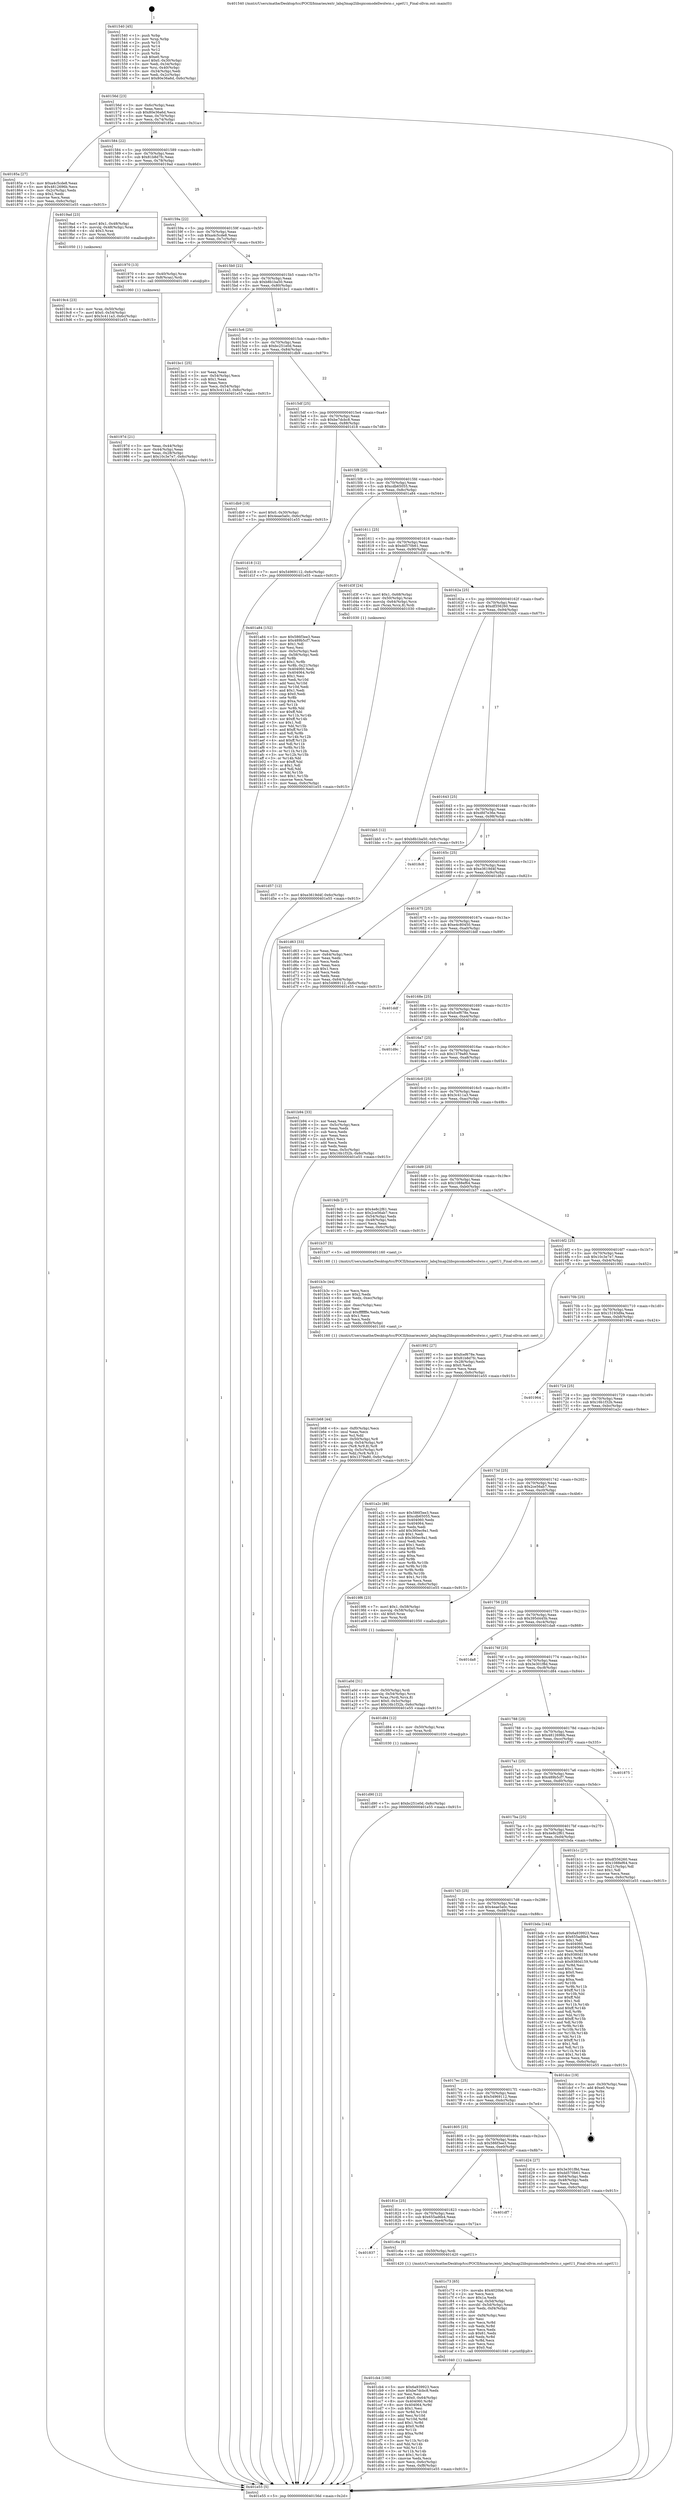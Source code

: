 digraph "0x401540" {
  label = "0x401540 (/mnt/c/Users/mathe/Desktop/tcc/POCII/binaries/extr_labq3map2libspicomodellwolwio.c_sgetU1_Final-ollvm.out::main(0))"
  labelloc = "t"
  node[shape=record]

  Entry [label="",width=0.3,height=0.3,shape=circle,fillcolor=black,style=filled]
  "0x40156d" [label="{
     0x40156d [23]\l
     | [instrs]\l
     &nbsp;&nbsp;0x40156d \<+3\>: mov -0x6c(%rbp),%eax\l
     &nbsp;&nbsp;0x401570 \<+2\>: mov %eax,%ecx\l
     &nbsp;&nbsp;0x401572 \<+6\>: sub $0x80e36a6d,%ecx\l
     &nbsp;&nbsp;0x401578 \<+3\>: mov %eax,-0x70(%rbp)\l
     &nbsp;&nbsp;0x40157b \<+3\>: mov %ecx,-0x74(%rbp)\l
     &nbsp;&nbsp;0x40157e \<+6\>: je 000000000040185a \<main+0x31a\>\l
  }"]
  "0x40185a" [label="{
     0x40185a [27]\l
     | [instrs]\l
     &nbsp;&nbsp;0x40185a \<+5\>: mov $0xa4c5cde8,%eax\l
     &nbsp;&nbsp;0x40185f \<+5\>: mov $0x4812696b,%ecx\l
     &nbsp;&nbsp;0x401864 \<+3\>: mov -0x2c(%rbp),%edx\l
     &nbsp;&nbsp;0x401867 \<+3\>: cmp $0x2,%edx\l
     &nbsp;&nbsp;0x40186a \<+3\>: cmovne %ecx,%eax\l
     &nbsp;&nbsp;0x40186d \<+3\>: mov %eax,-0x6c(%rbp)\l
     &nbsp;&nbsp;0x401870 \<+5\>: jmp 0000000000401e55 \<main+0x915\>\l
  }"]
  "0x401584" [label="{
     0x401584 [22]\l
     | [instrs]\l
     &nbsp;&nbsp;0x401584 \<+5\>: jmp 0000000000401589 \<main+0x49\>\l
     &nbsp;&nbsp;0x401589 \<+3\>: mov -0x70(%rbp),%eax\l
     &nbsp;&nbsp;0x40158c \<+5\>: sub $0x81b8d7fc,%eax\l
     &nbsp;&nbsp;0x401591 \<+3\>: mov %eax,-0x78(%rbp)\l
     &nbsp;&nbsp;0x401594 \<+6\>: je 00000000004019ad \<main+0x46d\>\l
  }"]
  "0x401e55" [label="{
     0x401e55 [5]\l
     | [instrs]\l
     &nbsp;&nbsp;0x401e55 \<+5\>: jmp 000000000040156d \<main+0x2d\>\l
  }"]
  "0x401540" [label="{
     0x401540 [45]\l
     | [instrs]\l
     &nbsp;&nbsp;0x401540 \<+1\>: push %rbp\l
     &nbsp;&nbsp;0x401541 \<+3\>: mov %rsp,%rbp\l
     &nbsp;&nbsp;0x401544 \<+2\>: push %r15\l
     &nbsp;&nbsp;0x401546 \<+2\>: push %r14\l
     &nbsp;&nbsp;0x401548 \<+2\>: push %r12\l
     &nbsp;&nbsp;0x40154a \<+1\>: push %rbx\l
     &nbsp;&nbsp;0x40154b \<+7\>: sub $0xe0,%rsp\l
     &nbsp;&nbsp;0x401552 \<+7\>: movl $0x0,-0x30(%rbp)\l
     &nbsp;&nbsp;0x401559 \<+3\>: mov %edi,-0x34(%rbp)\l
     &nbsp;&nbsp;0x40155c \<+4\>: mov %rsi,-0x40(%rbp)\l
     &nbsp;&nbsp;0x401560 \<+3\>: mov -0x34(%rbp),%edi\l
     &nbsp;&nbsp;0x401563 \<+3\>: mov %edi,-0x2c(%rbp)\l
     &nbsp;&nbsp;0x401566 \<+7\>: movl $0x80e36a6d,-0x6c(%rbp)\l
  }"]
  Exit [label="",width=0.3,height=0.3,shape=circle,fillcolor=black,style=filled,peripheries=2]
  "0x4019ad" [label="{
     0x4019ad [23]\l
     | [instrs]\l
     &nbsp;&nbsp;0x4019ad \<+7\>: movl $0x1,-0x48(%rbp)\l
     &nbsp;&nbsp;0x4019b4 \<+4\>: movslq -0x48(%rbp),%rax\l
     &nbsp;&nbsp;0x4019b8 \<+4\>: shl $0x3,%rax\l
     &nbsp;&nbsp;0x4019bc \<+3\>: mov %rax,%rdi\l
     &nbsp;&nbsp;0x4019bf \<+5\>: call 0000000000401050 \<malloc@plt\>\l
     | [calls]\l
     &nbsp;&nbsp;0x401050 \{1\} (unknown)\l
  }"]
  "0x40159a" [label="{
     0x40159a [22]\l
     | [instrs]\l
     &nbsp;&nbsp;0x40159a \<+5\>: jmp 000000000040159f \<main+0x5f\>\l
     &nbsp;&nbsp;0x40159f \<+3\>: mov -0x70(%rbp),%eax\l
     &nbsp;&nbsp;0x4015a2 \<+5\>: sub $0xa4c5cde8,%eax\l
     &nbsp;&nbsp;0x4015a7 \<+3\>: mov %eax,-0x7c(%rbp)\l
     &nbsp;&nbsp;0x4015aa \<+6\>: je 0000000000401970 \<main+0x430\>\l
  }"]
  "0x401d90" [label="{
     0x401d90 [12]\l
     | [instrs]\l
     &nbsp;&nbsp;0x401d90 \<+7\>: movl $0xbc251e0d,-0x6c(%rbp)\l
     &nbsp;&nbsp;0x401d97 \<+5\>: jmp 0000000000401e55 \<main+0x915\>\l
  }"]
  "0x401970" [label="{
     0x401970 [13]\l
     | [instrs]\l
     &nbsp;&nbsp;0x401970 \<+4\>: mov -0x40(%rbp),%rax\l
     &nbsp;&nbsp;0x401974 \<+4\>: mov 0x8(%rax),%rdi\l
     &nbsp;&nbsp;0x401978 \<+5\>: call 0000000000401060 \<atoi@plt\>\l
     | [calls]\l
     &nbsp;&nbsp;0x401060 \{1\} (unknown)\l
  }"]
  "0x4015b0" [label="{
     0x4015b0 [22]\l
     | [instrs]\l
     &nbsp;&nbsp;0x4015b0 \<+5\>: jmp 00000000004015b5 \<main+0x75\>\l
     &nbsp;&nbsp;0x4015b5 \<+3\>: mov -0x70(%rbp),%eax\l
     &nbsp;&nbsp;0x4015b8 \<+5\>: sub $0xb8b1ba50,%eax\l
     &nbsp;&nbsp;0x4015bd \<+3\>: mov %eax,-0x80(%rbp)\l
     &nbsp;&nbsp;0x4015c0 \<+6\>: je 0000000000401bc1 \<main+0x681\>\l
  }"]
  "0x40197d" [label="{
     0x40197d [21]\l
     | [instrs]\l
     &nbsp;&nbsp;0x40197d \<+3\>: mov %eax,-0x44(%rbp)\l
     &nbsp;&nbsp;0x401980 \<+3\>: mov -0x44(%rbp),%eax\l
     &nbsp;&nbsp;0x401983 \<+3\>: mov %eax,-0x28(%rbp)\l
     &nbsp;&nbsp;0x401986 \<+7\>: movl $0x10c3e7e7,-0x6c(%rbp)\l
     &nbsp;&nbsp;0x40198d \<+5\>: jmp 0000000000401e55 \<main+0x915\>\l
  }"]
  "0x401d57" [label="{
     0x401d57 [12]\l
     | [instrs]\l
     &nbsp;&nbsp;0x401d57 \<+7\>: movl $0xe3619d4f,-0x6c(%rbp)\l
     &nbsp;&nbsp;0x401d5e \<+5\>: jmp 0000000000401e55 \<main+0x915\>\l
  }"]
  "0x401bc1" [label="{
     0x401bc1 [25]\l
     | [instrs]\l
     &nbsp;&nbsp;0x401bc1 \<+2\>: xor %eax,%eax\l
     &nbsp;&nbsp;0x401bc3 \<+3\>: mov -0x54(%rbp),%ecx\l
     &nbsp;&nbsp;0x401bc6 \<+3\>: sub $0x1,%eax\l
     &nbsp;&nbsp;0x401bc9 \<+2\>: sub %eax,%ecx\l
     &nbsp;&nbsp;0x401bcb \<+3\>: mov %ecx,-0x54(%rbp)\l
     &nbsp;&nbsp;0x401bce \<+7\>: movl $0x3c411a3,-0x6c(%rbp)\l
     &nbsp;&nbsp;0x401bd5 \<+5\>: jmp 0000000000401e55 \<main+0x915\>\l
  }"]
  "0x4015c6" [label="{
     0x4015c6 [25]\l
     | [instrs]\l
     &nbsp;&nbsp;0x4015c6 \<+5\>: jmp 00000000004015cb \<main+0x8b\>\l
     &nbsp;&nbsp;0x4015cb \<+3\>: mov -0x70(%rbp),%eax\l
     &nbsp;&nbsp;0x4015ce \<+5\>: sub $0xbc251e0d,%eax\l
     &nbsp;&nbsp;0x4015d3 \<+6\>: mov %eax,-0x84(%rbp)\l
     &nbsp;&nbsp;0x4015d9 \<+6\>: je 0000000000401db9 \<main+0x879\>\l
  }"]
  "0x401cb4" [label="{
     0x401cb4 [100]\l
     | [instrs]\l
     &nbsp;&nbsp;0x401cb4 \<+5\>: mov $0x6a939923,%ecx\l
     &nbsp;&nbsp;0x401cb9 \<+5\>: mov $0xbe7dcbc8,%edx\l
     &nbsp;&nbsp;0x401cbe \<+2\>: xor %esi,%esi\l
     &nbsp;&nbsp;0x401cc0 \<+7\>: movl $0x0,-0x64(%rbp)\l
     &nbsp;&nbsp;0x401cc7 \<+8\>: mov 0x404060,%r8d\l
     &nbsp;&nbsp;0x401ccf \<+8\>: mov 0x404064,%r9d\l
     &nbsp;&nbsp;0x401cd7 \<+3\>: sub $0x1,%esi\l
     &nbsp;&nbsp;0x401cda \<+3\>: mov %r8d,%r10d\l
     &nbsp;&nbsp;0x401cdd \<+3\>: add %esi,%r10d\l
     &nbsp;&nbsp;0x401ce0 \<+4\>: imul %r10d,%r8d\l
     &nbsp;&nbsp;0x401ce4 \<+4\>: and $0x1,%r8d\l
     &nbsp;&nbsp;0x401ce8 \<+4\>: cmp $0x0,%r8d\l
     &nbsp;&nbsp;0x401cec \<+4\>: sete %r11b\l
     &nbsp;&nbsp;0x401cf0 \<+4\>: cmp $0xa,%r9d\l
     &nbsp;&nbsp;0x401cf4 \<+3\>: setl %bl\l
     &nbsp;&nbsp;0x401cf7 \<+3\>: mov %r11b,%r14b\l
     &nbsp;&nbsp;0x401cfa \<+3\>: and %bl,%r14b\l
     &nbsp;&nbsp;0x401cfd \<+3\>: xor %bl,%r11b\l
     &nbsp;&nbsp;0x401d00 \<+3\>: or %r11b,%r14b\l
     &nbsp;&nbsp;0x401d03 \<+4\>: test $0x1,%r14b\l
     &nbsp;&nbsp;0x401d07 \<+3\>: cmovne %edx,%ecx\l
     &nbsp;&nbsp;0x401d0a \<+3\>: mov %ecx,-0x6c(%rbp)\l
     &nbsp;&nbsp;0x401d0d \<+6\>: mov %eax,-0xf8(%rbp)\l
     &nbsp;&nbsp;0x401d13 \<+5\>: jmp 0000000000401e55 \<main+0x915\>\l
  }"]
  "0x401db9" [label="{
     0x401db9 [19]\l
     | [instrs]\l
     &nbsp;&nbsp;0x401db9 \<+7\>: movl $0x0,-0x30(%rbp)\l
     &nbsp;&nbsp;0x401dc0 \<+7\>: movl $0x4eae5a0c,-0x6c(%rbp)\l
     &nbsp;&nbsp;0x401dc7 \<+5\>: jmp 0000000000401e55 \<main+0x915\>\l
  }"]
  "0x4015df" [label="{
     0x4015df [25]\l
     | [instrs]\l
     &nbsp;&nbsp;0x4015df \<+5\>: jmp 00000000004015e4 \<main+0xa4\>\l
     &nbsp;&nbsp;0x4015e4 \<+3\>: mov -0x70(%rbp),%eax\l
     &nbsp;&nbsp;0x4015e7 \<+5\>: sub $0xbe7dcbc8,%eax\l
     &nbsp;&nbsp;0x4015ec \<+6\>: mov %eax,-0x88(%rbp)\l
     &nbsp;&nbsp;0x4015f2 \<+6\>: je 0000000000401d18 \<main+0x7d8\>\l
  }"]
  "0x401c73" [label="{
     0x401c73 [65]\l
     | [instrs]\l
     &nbsp;&nbsp;0x401c73 \<+10\>: movabs $0x4020b6,%rdi\l
     &nbsp;&nbsp;0x401c7d \<+2\>: xor %ecx,%ecx\l
     &nbsp;&nbsp;0x401c7f \<+5\>: mov $0x1a,%edx\l
     &nbsp;&nbsp;0x401c84 \<+3\>: mov %al,-0x5d(%rbp)\l
     &nbsp;&nbsp;0x401c87 \<+4\>: movzbl -0x5d(%rbp),%eax\l
     &nbsp;&nbsp;0x401c8b \<+6\>: mov %edx,-0xf4(%rbp)\l
     &nbsp;&nbsp;0x401c91 \<+1\>: cltd\l
     &nbsp;&nbsp;0x401c92 \<+6\>: mov -0xf4(%rbp),%esi\l
     &nbsp;&nbsp;0x401c98 \<+2\>: idiv %esi\l
     &nbsp;&nbsp;0x401c9a \<+3\>: mov %ecx,%r8d\l
     &nbsp;&nbsp;0x401c9d \<+3\>: sub %edx,%r8d\l
     &nbsp;&nbsp;0x401ca0 \<+2\>: mov %ecx,%edx\l
     &nbsp;&nbsp;0x401ca2 \<+3\>: sub $0x61,%edx\l
     &nbsp;&nbsp;0x401ca5 \<+3\>: add %edx,%r8d\l
     &nbsp;&nbsp;0x401ca8 \<+3\>: sub %r8d,%ecx\l
     &nbsp;&nbsp;0x401cab \<+2\>: mov %ecx,%esi\l
     &nbsp;&nbsp;0x401cad \<+2\>: mov $0x0,%al\l
     &nbsp;&nbsp;0x401caf \<+5\>: call 0000000000401040 \<printf@plt\>\l
     | [calls]\l
     &nbsp;&nbsp;0x401040 \{1\} (unknown)\l
  }"]
  "0x401d18" [label="{
     0x401d18 [12]\l
     | [instrs]\l
     &nbsp;&nbsp;0x401d18 \<+7\>: movl $0x54969112,-0x6c(%rbp)\l
     &nbsp;&nbsp;0x401d1f \<+5\>: jmp 0000000000401e55 \<main+0x915\>\l
  }"]
  "0x4015f8" [label="{
     0x4015f8 [25]\l
     | [instrs]\l
     &nbsp;&nbsp;0x4015f8 \<+5\>: jmp 00000000004015fd \<main+0xbd\>\l
     &nbsp;&nbsp;0x4015fd \<+3\>: mov -0x70(%rbp),%eax\l
     &nbsp;&nbsp;0x401600 \<+5\>: sub $0xcdb65055,%eax\l
     &nbsp;&nbsp;0x401605 \<+6\>: mov %eax,-0x8c(%rbp)\l
     &nbsp;&nbsp;0x40160b \<+6\>: je 0000000000401a84 \<main+0x544\>\l
  }"]
  "0x401837" [label="{
     0x401837\l
  }", style=dashed]
  "0x401a84" [label="{
     0x401a84 [152]\l
     | [instrs]\l
     &nbsp;&nbsp;0x401a84 \<+5\>: mov $0x586f3ee3,%eax\l
     &nbsp;&nbsp;0x401a89 \<+5\>: mov $0x489b5cf7,%ecx\l
     &nbsp;&nbsp;0x401a8e \<+2\>: mov $0x1,%dl\l
     &nbsp;&nbsp;0x401a90 \<+2\>: xor %esi,%esi\l
     &nbsp;&nbsp;0x401a92 \<+3\>: mov -0x5c(%rbp),%edi\l
     &nbsp;&nbsp;0x401a95 \<+3\>: cmp -0x58(%rbp),%edi\l
     &nbsp;&nbsp;0x401a98 \<+4\>: setl %r8b\l
     &nbsp;&nbsp;0x401a9c \<+4\>: and $0x1,%r8b\l
     &nbsp;&nbsp;0x401aa0 \<+4\>: mov %r8b,-0x21(%rbp)\l
     &nbsp;&nbsp;0x401aa4 \<+7\>: mov 0x404060,%edi\l
     &nbsp;&nbsp;0x401aab \<+8\>: mov 0x404064,%r9d\l
     &nbsp;&nbsp;0x401ab3 \<+3\>: sub $0x1,%esi\l
     &nbsp;&nbsp;0x401ab6 \<+3\>: mov %edi,%r10d\l
     &nbsp;&nbsp;0x401ab9 \<+3\>: add %esi,%r10d\l
     &nbsp;&nbsp;0x401abc \<+4\>: imul %r10d,%edi\l
     &nbsp;&nbsp;0x401ac0 \<+3\>: and $0x1,%edi\l
     &nbsp;&nbsp;0x401ac3 \<+3\>: cmp $0x0,%edi\l
     &nbsp;&nbsp;0x401ac6 \<+4\>: sete %r8b\l
     &nbsp;&nbsp;0x401aca \<+4\>: cmp $0xa,%r9d\l
     &nbsp;&nbsp;0x401ace \<+4\>: setl %r11b\l
     &nbsp;&nbsp;0x401ad2 \<+3\>: mov %r8b,%bl\l
     &nbsp;&nbsp;0x401ad5 \<+3\>: xor $0xff,%bl\l
     &nbsp;&nbsp;0x401ad8 \<+3\>: mov %r11b,%r14b\l
     &nbsp;&nbsp;0x401adb \<+4\>: xor $0xff,%r14b\l
     &nbsp;&nbsp;0x401adf \<+3\>: xor $0x1,%dl\l
     &nbsp;&nbsp;0x401ae2 \<+3\>: mov %bl,%r15b\l
     &nbsp;&nbsp;0x401ae5 \<+4\>: and $0xff,%r15b\l
     &nbsp;&nbsp;0x401ae9 \<+3\>: and %dl,%r8b\l
     &nbsp;&nbsp;0x401aec \<+3\>: mov %r14b,%r12b\l
     &nbsp;&nbsp;0x401aef \<+4\>: and $0xff,%r12b\l
     &nbsp;&nbsp;0x401af3 \<+3\>: and %dl,%r11b\l
     &nbsp;&nbsp;0x401af6 \<+3\>: or %r8b,%r15b\l
     &nbsp;&nbsp;0x401af9 \<+3\>: or %r11b,%r12b\l
     &nbsp;&nbsp;0x401afc \<+3\>: xor %r12b,%r15b\l
     &nbsp;&nbsp;0x401aff \<+3\>: or %r14b,%bl\l
     &nbsp;&nbsp;0x401b02 \<+3\>: xor $0xff,%bl\l
     &nbsp;&nbsp;0x401b05 \<+3\>: or $0x1,%dl\l
     &nbsp;&nbsp;0x401b08 \<+2\>: and %dl,%bl\l
     &nbsp;&nbsp;0x401b0a \<+3\>: or %bl,%r15b\l
     &nbsp;&nbsp;0x401b0d \<+4\>: test $0x1,%r15b\l
     &nbsp;&nbsp;0x401b11 \<+3\>: cmovne %ecx,%eax\l
     &nbsp;&nbsp;0x401b14 \<+3\>: mov %eax,-0x6c(%rbp)\l
     &nbsp;&nbsp;0x401b17 \<+5\>: jmp 0000000000401e55 \<main+0x915\>\l
  }"]
  "0x401611" [label="{
     0x401611 [25]\l
     | [instrs]\l
     &nbsp;&nbsp;0x401611 \<+5\>: jmp 0000000000401616 \<main+0xd6\>\l
     &nbsp;&nbsp;0x401616 \<+3\>: mov -0x70(%rbp),%eax\l
     &nbsp;&nbsp;0x401619 \<+5\>: sub $0xdd570b61,%eax\l
     &nbsp;&nbsp;0x40161e \<+6\>: mov %eax,-0x90(%rbp)\l
     &nbsp;&nbsp;0x401624 \<+6\>: je 0000000000401d3f \<main+0x7ff\>\l
  }"]
  "0x401c6a" [label="{
     0x401c6a [9]\l
     | [instrs]\l
     &nbsp;&nbsp;0x401c6a \<+4\>: mov -0x50(%rbp),%rdi\l
     &nbsp;&nbsp;0x401c6e \<+5\>: call 0000000000401420 \<sgetU1\>\l
     | [calls]\l
     &nbsp;&nbsp;0x401420 \{1\} (/mnt/c/Users/mathe/Desktop/tcc/POCII/binaries/extr_labq3map2libspicomodellwolwio.c_sgetU1_Final-ollvm.out::sgetU1)\l
  }"]
  "0x401d3f" [label="{
     0x401d3f [24]\l
     | [instrs]\l
     &nbsp;&nbsp;0x401d3f \<+7\>: movl $0x1,-0x68(%rbp)\l
     &nbsp;&nbsp;0x401d46 \<+4\>: mov -0x50(%rbp),%rax\l
     &nbsp;&nbsp;0x401d4a \<+4\>: movslq -0x64(%rbp),%rcx\l
     &nbsp;&nbsp;0x401d4e \<+4\>: mov (%rax,%rcx,8),%rdi\l
     &nbsp;&nbsp;0x401d52 \<+5\>: call 0000000000401030 \<free@plt\>\l
     | [calls]\l
     &nbsp;&nbsp;0x401030 \{1\} (unknown)\l
  }"]
  "0x40162a" [label="{
     0x40162a [25]\l
     | [instrs]\l
     &nbsp;&nbsp;0x40162a \<+5\>: jmp 000000000040162f \<main+0xef\>\l
     &nbsp;&nbsp;0x40162f \<+3\>: mov -0x70(%rbp),%eax\l
     &nbsp;&nbsp;0x401632 \<+5\>: sub $0xdf356260,%eax\l
     &nbsp;&nbsp;0x401637 \<+6\>: mov %eax,-0x94(%rbp)\l
     &nbsp;&nbsp;0x40163d \<+6\>: je 0000000000401bb5 \<main+0x675\>\l
  }"]
  "0x40181e" [label="{
     0x40181e [25]\l
     | [instrs]\l
     &nbsp;&nbsp;0x40181e \<+5\>: jmp 0000000000401823 \<main+0x2e3\>\l
     &nbsp;&nbsp;0x401823 \<+3\>: mov -0x70(%rbp),%eax\l
     &nbsp;&nbsp;0x401826 \<+5\>: sub $0x655ad6b4,%eax\l
     &nbsp;&nbsp;0x40182b \<+6\>: mov %eax,-0xe4(%rbp)\l
     &nbsp;&nbsp;0x401831 \<+6\>: je 0000000000401c6a \<main+0x72a\>\l
  }"]
  "0x401bb5" [label="{
     0x401bb5 [12]\l
     | [instrs]\l
     &nbsp;&nbsp;0x401bb5 \<+7\>: movl $0xb8b1ba50,-0x6c(%rbp)\l
     &nbsp;&nbsp;0x401bbc \<+5\>: jmp 0000000000401e55 \<main+0x915\>\l
  }"]
  "0x401643" [label="{
     0x401643 [25]\l
     | [instrs]\l
     &nbsp;&nbsp;0x401643 \<+5\>: jmp 0000000000401648 \<main+0x108\>\l
     &nbsp;&nbsp;0x401648 \<+3\>: mov -0x70(%rbp),%eax\l
     &nbsp;&nbsp;0x40164b \<+5\>: sub $0xdfd7e36e,%eax\l
     &nbsp;&nbsp;0x401650 \<+6\>: mov %eax,-0x98(%rbp)\l
     &nbsp;&nbsp;0x401656 \<+6\>: je 00000000004018c8 \<main+0x388\>\l
  }"]
  "0x401df7" [label="{
     0x401df7\l
  }", style=dashed]
  "0x4018c8" [label="{
     0x4018c8\l
  }", style=dashed]
  "0x40165c" [label="{
     0x40165c [25]\l
     | [instrs]\l
     &nbsp;&nbsp;0x40165c \<+5\>: jmp 0000000000401661 \<main+0x121\>\l
     &nbsp;&nbsp;0x401661 \<+3\>: mov -0x70(%rbp),%eax\l
     &nbsp;&nbsp;0x401664 \<+5\>: sub $0xe3619d4f,%eax\l
     &nbsp;&nbsp;0x401669 \<+6\>: mov %eax,-0x9c(%rbp)\l
     &nbsp;&nbsp;0x40166f \<+6\>: je 0000000000401d63 \<main+0x823\>\l
  }"]
  "0x401805" [label="{
     0x401805 [25]\l
     | [instrs]\l
     &nbsp;&nbsp;0x401805 \<+5\>: jmp 000000000040180a \<main+0x2ca\>\l
     &nbsp;&nbsp;0x40180a \<+3\>: mov -0x70(%rbp),%eax\l
     &nbsp;&nbsp;0x40180d \<+5\>: sub $0x586f3ee3,%eax\l
     &nbsp;&nbsp;0x401812 \<+6\>: mov %eax,-0xe0(%rbp)\l
     &nbsp;&nbsp;0x401818 \<+6\>: je 0000000000401df7 \<main+0x8b7\>\l
  }"]
  "0x401d63" [label="{
     0x401d63 [33]\l
     | [instrs]\l
     &nbsp;&nbsp;0x401d63 \<+2\>: xor %eax,%eax\l
     &nbsp;&nbsp;0x401d65 \<+3\>: mov -0x64(%rbp),%ecx\l
     &nbsp;&nbsp;0x401d68 \<+2\>: mov %eax,%edx\l
     &nbsp;&nbsp;0x401d6a \<+2\>: sub %ecx,%edx\l
     &nbsp;&nbsp;0x401d6c \<+2\>: mov %eax,%ecx\l
     &nbsp;&nbsp;0x401d6e \<+3\>: sub $0x1,%ecx\l
     &nbsp;&nbsp;0x401d71 \<+2\>: add %ecx,%edx\l
     &nbsp;&nbsp;0x401d73 \<+2\>: sub %edx,%eax\l
     &nbsp;&nbsp;0x401d75 \<+3\>: mov %eax,-0x64(%rbp)\l
     &nbsp;&nbsp;0x401d78 \<+7\>: movl $0x54969112,-0x6c(%rbp)\l
     &nbsp;&nbsp;0x401d7f \<+5\>: jmp 0000000000401e55 \<main+0x915\>\l
  }"]
  "0x401675" [label="{
     0x401675 [25]\l
     | [instrs]\l
     &nbsp;&nbsp;0x401675 \<+5\>: jmp 000000000040167a \<main+0x13a\>\l
     &nbsp;&nbsp;0x40167a \<+3\>: mov -0x70(%rbp),%eax\l
     &nbsp;&nbsp;0x40167d \<+5\>: sub $0xe4c80450,%eax\l
     &nbsp;&nbsp;0x401682 \<+6\>: mov %eax,-0xa0(%rbp)\l
     &nbsp;&nbsp;0x401688 \<+6\>: je 0000000000401ddf \<main+0x89f\>\l
  }"]
  "0x401d24" [label="{
     0x401d24 [27]\l
     | [instrs]\l
     &nbsp;&nbsp;0x401d24 \<+5\>: mov $0x3e301f8d,%eax\l
     &nbsp;&nbsp;0x401d29 \<+5\>: mov $0xdd570b61,%ecx\l
     &nbsp;&nbsp;0x401d2e \<+3\>: mov -0x64(%rbp),%edx\l
     &nbsp;&nbsp;0x401d31 \<+3\>: cmp -0x48(%rbp),%edx\l
     &nbsp;&nbsp;0x401d34 \<+3\>: cmovl %ecx,%eax\l
     &nbsp;&nbsp;0x401d37 \<+3\>: mov %eax,-0x6c(%rbp)\l
     &nbsp;&nbsp;0x401d3a \<+5\>: jmp 0000000000401e55 \<main+0x915\>\l
  }"]
  "0x401ddf" [label="{
     0x401ddf\l
  }", style=dashed]
  "0x40168e" [label="{
     0x40168e [25]\l
     | [instrs]\l
     &nbsp;&nbsp;0x40168e \<+5\>: jmp 0000000000401693 \<main+0x153\>\l
     &nbsp;&nbsp;0x401693 \<+3\>: mov -0x70(%rbp),%eax\l
     &nbsp;&nbsp;0x401696 \<+5\>: sub $0xfcef678e,%eax\l
     &nbsp;&nbsp;0x40169b \<+6\>: mov %eax,-0xa4(%rbp)\l
     &nbsp;&nbsp;0x4016a1 \<+6\>: je 0000000000401d9c \<main+0x85c\>\l
  }"]
  "0x4017ec" [label="{
     0x4017ec [25]\l
     | [instrs]\l
     &nbsp;&nbsp;0x4017ec \<+5\>: jmp 00000000004017f1 \<main+0x2b1\>\l
     &nbsp;&nbsp;0x4017f1 \<+3\>: mov -0x70(%rbp),%eax\l
     &nbsp;&nbsp;0x4017f4 \<+5\>: sub $0x54969112,%eax\l
     &nbsp;&nbsp;0x4017f9 \<+6\>: mov %eax,-0xdc(%rbp)\l
     &nbsp;&nbsp;0x4017ff \<+6\>: je 0000000000401d24 \<main+0x7e4\>\l
  }"]
  "0x401d9c" [label="{
     0x401d9c\l
  }", style=dashed]
  "0x4016a7" [label="{
     0x4016a7 [25]\l
     | [instrs]\l
     &nbsp;&nbsp;0x4016a7 \<+5\>: jmp 00000000004016ac \<main+0x16c\>\l
     &nbsp;&nbsp;0x4016ac \<+3\>: mov -0x70(%rbp),%eax\l
     &nbsp;&nbsp;0x4016af \<+5\>: sub $0x1379a80,%eax\l
     &nbsp;&nbsp;0x4016b4 \<+6\>: mov %eax,-0xa8(%rbp)\l
     &nbsp;&nbsp;0x4016ba \<+6\>: je 0000000000401b94 \<main+0x654\>\l
  }"]
  "0x401dcc" [label="{
     0x401dcc [19]\l
     | [instrs]\l
     &nbsp;&nbsp;0x401dcc \<+3\>: mov -0x30(%rbp),%eax\l
     &nbsp;&nbsp;0x401dcf \<+7\>: add $0xe0,%rsp\l
     &nbsp;&nbsp;0x401dd6 \<+1\>: pop %rbx\l
     &nbsp;&nbsp;0x401dd7 \<+2\>: pop %r12\l
     &nbsp;&nbsp;0x401dd9 \<+2\>: pop %r14\l
     &nbsp;&nbsp;0x401ddb \<+2\>: pop %r15\l
     &nbsp;&nbsp;0x401ddd \<+1\>: pop %rbp\l
     &nbsp;&nbsp;0x401dde \<+1\>: ret\l
  }"]
  "0x401b94" [label="{
     0x401b94 [33]\l
     | [instrs]\l
     &nbsp;&nbsp;0x401b94 \<+2\>: xor %eax,%eax\l
     &nbsp;&nbsp;0x401b96 \<+3\>: mov -0x5c(%rbp),%ecx\l
     &nbsp;&nbsp;0x401b99 \<+2\>: mov %eax,%edx\l
     &nbsp;&nbsp;0x401b9b \<+2\>: sub %ecx,%edx\l
     &nbsp;&nbsp;0x401b9d \<+2\>: mov %eax,%ecx\l
     &nbsp;&nbsp;0x401b9f \<+3\>: sub $0x1,%ecx\l
     &nbsp;&nbsp;0x401ba2 \<+2\>: add %ecx,%edx\l
     &nbsp;&nbsp;0x401ba4 \<+2\>: sub %edx,%eax\l
     &nbsp;&nbsp;0x401ba6 \<+3\>: mov %eax,-0x5c(%rbp)\l
     &nbsp;&nbsp;0x401ba9 \<+7\>: movl $0x16b1f32b,-0x6c(%rbp)\l
     &nbsp;&nbsp;0x401bb0 \<+5\>: jmp 0000000000401e55 \<main+0x915\>\l
  }"]
  "0x4016c0" [label="{
     0x4016c0 [25]\l
     | [instrs]\l
     &nbsp;&nbsp;0x4016c0 \<+5\>: jmp 00000000004016c5 \<main+0x185\>\l
     &nbsp;&nbsp;0x4016c5 \<+3\>: mov -0x70(%rbp),%eax\l
     &nbsp;&nbsp;0x4016c8 \<+5\>: sub $0x3c411a3,%eax\l
     &nbsp;&nbsp;0x4016cd \<+6\>: mov %eax,-0xac(%rbp)\l
     &nbsp;&nbsp;0x4016d3 \<+6\>: je 00000000004019db \<main+0x49b\>\l
  }"]
  "0x4017d3" [label="{
     0x4017d3 [25]\l
     | [instrs]\l
     &nbsp;&nbsp;0x4017d3 \<+5\>: jmp 00000000004017d8 \<main+0x298\>\l
     &nbsp;&nbsp;0x4017d8 \<+3\>: mov -0x70(%rbp),%eax\l
     &nbsp;&nbsp;0x4017db \<+5\>: sub $0x4eae5a0c,%eax\l
     &nbsp;&nbsp;0x4017e0 \<+6\>: mov %eax,-0xd8(%rbp)\l
     &nbsp;&nbsp;0x4017e6 \<+6\>: je 0000000000401dcc \<main+0x88c\>\l
  }"]
  "0x4019db" [label="{
     0x4019db [27]\l
     | [instrs]\l
     &nbsp;&nbsp;0x4019db \<+5\>: mov $0x4e8c2f61,%eax\l
     &nbsp;&nbsp;0x4019e0 \<+5\>: mov $0x2ce56ab7,%ecx\l
     &nbsp;&nbsp;0x4019e5 \<+3\>: mov -0x54(%rbp),%edx\l
     &nbsp;&nbsp;0x4019e8 \<+3\>: cmp -0x48(%rbp),%edx\l
     &nbsp;&nbsp;0x4019eb \<+3\>: cmovl %ecx,%eax\l
     &nbsp;&nbsp;0x4019ee \<+3\>: mov %eax,-0x6c(%rbp)\l
     &nbsp;&nbsp;0x4019f1 \<+5\>: jmp 0000000000401e55 \<main+0x915\>\l
  }"]
  "0x4016d9" [label="{
     0x4016d9 [25]\l
     | [instrs]\l
     &nbsp;&nbsp;0x4016d9 \<+5\>: jmp 00000000004016de \<main+0x19e\>\l
     &nbsp;&nbsp;0x4016de \<+3\>: mov -0x70(%rbp),%eax\l
     &nbsp;&nbsp;0x4016e1 \<+5\>: sub $0x1088ef64,%eax\l
     &nbsp;&nbsp;0x4016e6 \<+6\>: mov %eax,-0xb0(%rbp)\l
     &nbsp;&nbsp;0x4016ec \<+6\>: je 0000000000401b37 \<main+0x5f7\>\l
  }"]
  "0x401bda" [label="{
     0x401bda [144]\l
     | [instrs]\l
     &nbsp;&nbsp;0x401bda \<+5\>: mov $0x6a939923,%eax\l
     &nbsp;&nbsp;0x401bdf \<+5\>: mov $0x655ad6b4,%ecx\l
     &nbsp;&nbsp;0x401be4 \<+2\>: mov $0x1,%dl\l
     &nbsp;&nbsp;0x401be6 \<+7\>: mov 0x404060,%esi\l
     &nbsp;&nbsp;0x401bed \<+7\>: mov 0x404064,%edi\l
     &nbsp;&nbsp;0x401bf4 \<+3\>: mov %esi,%r8d\l
     &nbsp;&nbsp;0x401bf7 \<+7\>: add $0x9380d159,%r8d\l
     &nbsp;&nbsp;0x401bfe \<+4\>: sub $0x1,%r8d\l
     &nbsp;&nbsp;0x401c02 \<+7\>: sub $0x9380d159,%r8d\l
     &nbsp;&nbsp;0x401c09 \<+4\>: imul %r8d,%esi\l
     &nbsp;&nbsp;0x401c0d \<+3\>: and $0x1,%esi\l
     &nbsp;&nbsp;0x401c10 \<+3\>: cmp $0x0,%esi\l
     &nbsp;&nbsp;0x401c13 \<+4\>: sete %r9b\l
     &nbsp;&nbsp;0x401c17 \<+3\>: cmp $0xa,%edi\l
     &nbsp;&nbsp;0x401c1a \<+4\>: setl %r10b\l
     &nbsp;&nbsp;0x401c1e \<+3\>: mov %r9b,%r11b\l
     &nbsp;&nbsp;0x401c21 \<+4\>: xor $0xff,%r11b\l
     &nbsp;&nbsp;0x401c25 \<+3\>: mov %r10b,%bl\l
     &nbsp;&nbsp;0x401c28 \<+3\>: xor $0xff,%bl\l
     &nbsp;&nbsp;0x401c2b \<+3\>: xor $0x1,%dl\l
     &nbsp;&nbsp;0x401c2e \<+3\>: mov %r11b,%r14b\l
     &nbsp;&nbsp;0x401c31 \<+4\>: and $0xff,%r14b\l
     &nbsp;&nbsp;0x401c35 \<+3\>: and %dl,%r9b\l
     &nbsp;&nbsp;0x401c38 \<+3\>: mov %bl,%r15b\l
     &nbsp;&nbsp;0x401c3b \<+4\>: and $0xff,%r15b\l
     &nbsp;&nbsp;0x401c3f \<+3\>: and %dl,%r10b\l
     &nbsp;&nbsp;0x401c42 \<+3\>: or %r9b,%r14b\l
     &nbsp;&nbsp;0x401c45 \<+3\>: or %r10b,%r15b\l
     &nbsp;&nbsp;0x401c48 \<+3\>: xor %r15b,%r14b\l
     &nbsp;&nbsp;0x401c4b \<+3\>: or %bl,%r11b\l
     &nbsp;&nbsp;0x401c4e \<+4\>: xor $0xff,%r11b\l
     &nbsp;&nbsp;0x401c52 \<+3\>: or $0x1,%dl\l
     &nbsp;&nbsp;0x401c55 \<+3\>: and %dl,%r11b\l
     &nbsp;&nbsp;0x401c58 \<+3\>: or %r11b,%r14b\l
     &nbsp;&nbsp;0x401c5b \<+4\>: test $0x1,%r14b\l
     &nbsp;&nbsp;0x401c5f \<+3\>: cmovne %ecx,%eax\l
     &nbsp;&nbsp;0x401c62 \<+3\>: mov %eax,-0x6c(%rbp)\l
     &nbsp;&nbsp;0x401c65 \<+5\>: jmp 0000000000401e55 \<main+0x915\>\l
  }"]
  "0x401b37" [label="{
     0x401b37 [5]\l
     | [instrs]\l
     &nbsp;&nbsp;0x401b37 \<+5\>: call 0000000000401160 \<next_i\>\l
     | [calls]\l
     &nbsp;&nbsp;0x401160 \{1\} (/mnt/c/Users/mathe/Desktop/tcc/POCII/binaries/extr_labq3map2libspicomodellwolwio.c_sgetU1_Final-ollvm.out::next_i)\l
  }"]
  "0x4016f2" [label="{
     0x4016f2 [25]\l
     | [instrs]\l
     &nbsp;&nbsp;0x4016f2 \<+5\>: jmp 00000000004016f7 \<main+0x1b7\>\l
     &nbsp;&nbsp;0x4016f7 \<+3\>: mov -0x70(%rbp),%eax\l
     &nbsp;&nbsp;0x4016fa \<+5\>: sub $0x10c3e7e7,%eax\l
     &nbsp;&nbsp;0x4016ff \<+6\>: mov %eax,-0xb4(%rbp)\l
     &nbsp;&nbsp;0x401705 \<+6\>: je 0000000000401992 \<main+0x452\>\l
  }"]
  "0x401b68" [label="{
     0x401b68 [44]\l
     | [instrs]\l
     &nbsp;&nbsp;0x401b68 \<+6\>: mov -0xf0(%rbp),%ecx\l
     &nbsp;&nbsp;0x401b6e \<+3\>: imul %eax,%ecx\l
     &nbsp;&nbsp;0x401b71 \<+3\>: mov %cl,%dil\l
     &nbsp;&nbsp;0x401b74 \<+4\>: mov -0x50(%rbp),%r8\l
     &nbsp;&nbsp;0x401b78 \<+4\>: movslq -0x54(%rbp),%r9\l
     &nbsp;&nbsp;0x401b7c \<+4\>: mov (%r8,%r9,8),%r8\l
     &nbsp;&nbsp;0x401b80 \<+4\>: movslq -0x5c(%rbp),%r9\l
     &nbsp;&nbsp;0x401b84 \<+4\>: mov %dil,(%r8,%r9,1)\l
     &nbsp;&nbsp;0x401b88 \<+7\>: movl $0x1379a80,-0x6c(%rbp)\l
     &nbsp;&nbsp;0x401b8f \<+5\>: jmp 0000000000401e55 \<main+0x915\>\l
  }"]
  "0x401992" [label="{
     0x401992 [27]\l
     | [instrs]\l
     &nbsp;&nbsp;0x401992 \<+5\>: mov $0xfcef678e,%eax\l
     &nbsp;&nbsp;0x401997 \<+5\>: mov $0x81b8d7fc,%ecx\l
     &nbsp;&nbsp;0x40199c \<+3\>: mov -0x28(%rbp),%edx\l
     &nbsp;&nbsp;0x40199f \<+3\>: cmp $0x0,%edx\l
     &nbsp;&nbsp;0x4019a2 \<+3\>: cmove %ecx,%eax\l
     &nbsp;&nbsp;0x4019a5 \<+3\>: mov %eax,-0x6c(%rbp)\l
     &nbsp;&nbsp;0x4019a8 \<+5\>: jmp 0000000000401e55 \<main+0x915\>\l
  }"]
  "0x40170b" [label="{
     0x40170b [25]\l
     | [instrs]\l
     &nbsp;&nbsp;0x40170b \<+5\>: jmp 0000000000401710 \<main+0x1d0\>\l
     &nbsp;&nbsp;0x401710 \<+3\>: mov -0x70(%rbp),%eax\l
     &nbsp;&nbsp;0x401713 \<+5\>: sub $0x15193d9a,%eax\l
     &nbsp;&nbsp;0x401718 \<+6\>: mov %eax,-0xb8(%rbp)\l
     &nbsp;&nbsp;0x40171e \<+6\>: je 0000000000401964 \<main+0x424\>\l
  }"]
  "0x4019c4" [label="{
     0x4019c4 [23]\l
     | [instrs]\l
     &nbsp;&nbsp;0x4019c4 \<+4\>: mov %rax,-0x50(%rbp)\l
     &nbsp;&nbsp;0x4019c8 \<+7\>: movl $0x0,-0x54(%rbp)\l
     &nbsp;&nbsp;0x4019cf \<+7\>: movl $0x3c411a3,-0x6c(%rbp)\l
     &nbsp;&nbsp;0x4019d6 \<+5\>: jmp 0000000000401e55 \<main+0x915\>\l
  }"]
  "0x401b3c" [label="{
     0x401b3c [44]\l
     | [instrs]\l
     &nbsp;&nbsp;0x401b3c \<+2\>: xor %ecx,%ecx\l
     &nbsp;&nbsp;0x401b3e \<+5\>: mov $0x2,%edx\l
     &nbsp;&nbsp;0x401b43 \<+6\>: mov %edx,-0xec(%rbp)\l
     &nbsp;&nbsp;0x401b49 \<+1\>: cltd\l
     &nbsp;&nbsp;0x401b4a \<+6\>: mov -0xec(%rbp),%esi\l
     &nbsp;&nbsp;0x401b50 \<+2\>: idiv %esi\l
     &nbsp;&nbsp;0x401b52 \<+6\>: imul $0xfffffffe,%edx,%edx\l
     &nbsp;&nbsp;0x401b58 \<+3\>: sub $0x1,%ecx\l
     &nbsp;&nbsp;0x401b5b \<+2\>: sub %ecx,%edx\l
     &nbsp;&nbsp;0x401b5d \<+6\>: mov %edx,-0xf0(%rbp)\l
     &nbsp;&nbsp;0x401b63 \<+5\>: call 0000000000401160 \<next_i\>\l
     | [calls]\l
     &nbsp;&nbsp;0x401160 \{1\} (/mnt/c/Users/mathe/Desktop/tcc/POCII/binaries/extr_labq3map2libspicomodellwolwio.c_sgetU1_Final-ollvm.out::next_i)\l
  }"]
  "0x401964" [label="{
     0x401964\l
  }", style=dashed]
  "0x401724" [label="{
     0x401724 [25]\l
     | [instrs]\l
     &nbsp;&nbsp;0x401724 \<+5\>: jmp 0000000000401729 \<main+0x1e9\>\l
     &nbsp;&nbsp;0x401729 \<+3\>: mov -0x70(%rbp),%eax\l
     &nbsp;&nbsp;0x40172c \<+5\>: sub $0x16b1f32b,%eax\l
     &nbsp;&nbsp;0x401731 \<+6\>: mov %eax,-0xbc(%rbp)\l
     &nbsp;&nbsp;0x401737 \<+6\>: je 0000000000401a2c \<main+0x4ec\>\l
  }"]
  "0x4017ba" [label="{
     0x4017ba [25]\l
     | [instrs]\l
     &nbsp;&nbsp;0x4017ba \<+5\>: jmp 00000000004017bf \<main+0x27f\>\l
     &nbsp;&nbsp;0x4017bf \<+3\>: mov -0x70(%rbp),%eax\l
     &nbsp;&nbsp;0x4017c2 \<+5\>: sub $0x4e8c2f61,%eax\l
     &nbsp;&nbsp;0x4017c7 \<+6\>: mov %eax,-0xd4(%rbp)\l
     &nbsp;&nbsp;0x4017cd \<+6\>: je 0000000000401bda \<main+0x69a\>\l
  }"]
  "0x401a2c" [label="{
     0x401a2c [88]\l
     | [instrs]\l
     &nbsp;&nbsp;0x401a2c \<+5\>: mov $0x586f3ee3,%eax\l
     &nbsp;&nbsp;0x401a31 \<+5\>: mov $0xcdb65055,%ecx\l
     &nbsp;&nbsp;0x401a36 \<+7\>: mov 0x404060,%edx\l
     &nbsp;&nbsp;0x401a3d \<+7\>: mov 0x404064,%esi\l
     &nbsp;&nbsp;0x401a44 \<+2\>: mov %edx,%edi\l
     &nbsp;&nbsp;0x401a46 \<+6\>: add $0x360ec9a1,%edi\l
     &nbsp;&nbsp;0x401a4c \<+3\>: sub $0x1,%edi\l
     &nbsp;&nbsp;0x401a4f \<+6\>: sub $0x360ec9a1,%edi\l
     &nbsp;&nbsp;0x401a55 \<+3\>: imul %edi,%edx\l
     &nbsp;&nbsp;0x401a58 \<+3\>: and $0x1,%edx\l
     &nbsp;&nbsp;0x401a5b \<+3\>: cmp $0x0,%edx\l
     &nbsp;&nbsp;0x401a5e \<+4\>: sete %r8b\l
     &nbsp;&nbsp;0x401a62 \<+3\>: cmp $0xa,%esi\l
     &nbsp;&nbsp;0x401a65 \<+4\>: setl %r9b\l
     &nbsp;&nbsp;0x401a69 \<+3\>: mov %r8b,%r10b\l
     &nbsp;&nbsp;0x401a6c \<+3\>: and %r9b,%r10b\l
     &nbsp;&nbsp;0x401a6f \<+3\>: xor %r9b,%r8b\l
     &nbsp;&nbsp;0x401a72 \<+3\>: or %r8b,%r10b\l
     &nbsp;&nbsp;0x401a75 \<+4\>: test $0x1,%r10b\l
     &nbsp;&nbsp;0x401a79 \<+3\>: cmovne %ecx,%eax\l
     &nbsp;&nbsp;0x401a7c \<+3\>: mov %eax,-0x6c(%rbp)\l
     &nbsp;&nbsp;0x401a7f \<+5\>: jmp 0000000000401e55 \<main+0x915\>\l
  }"]
  "0x40173d" [label="{
     0x40173d [25]\l
     | [instrs]\l
     &nbsp;&nbsp;0x40173d \<+5\>: jmp 0000000000401742 \<main+0x202\>\l
     &nbsp;&nbsp;0x401742 \<+3\>: mov -0x70(%rbp),%eax\l
     &nbsp;&nbsp;0x401745 \<+5\>: sub $0x2ce56ab7,%eax\l
     &nbsp;&nbsp;0x40174a \<+6\>: mov %eax,-0xc0(%rbp)\l
     &nbsp;&nbsp;0x401750 \<+6\>: je 00000000004019f6 \<main+0x4b6\>\l
  }"]
  "0x401b1c" [label="{
     0x401b1c [27]\l
     | [instrs]\l
     &nbsp;&nbsp;0x401b1c \<+5\>: mov $0xdf356260,%eax\l
     &nbsp;&nbsp;0x401b21 \<+5\>: mov $0x1088ef64,%ecx\l
     &nbsp;&nbsp;0x401b26 \<+3\>: mov -0x21(%rbp),%dl\l
     &nbsp;&nbsp;0x401b29 \<+3\>: test $0x1,%dl\l
     &nbsp;&nbsp;0x401b2c \<+3\>: cmovne %ecx,%eax\l
     &nbsp;&nbsp;0x401b2f \<+3\>: mov %eax,-0x6c(%rbp)\l
     &nbsp;&nbsp;0x401b32 \<+5\>: jmp 0000000000401e55 \<main+0x915\>\l
  }"]
  "0x4019f6" [label="{
     0x4019f6 [23]\l
     | [instrs]\l
     &nbsp;&nbsp;0x4019f6 \<+7\>: movl $0x1,-0x58(%rbp)\l
     &nbsp;&nbsp;0x4019fd \<+4\>: movslq -0x58(%rbp),%rax\l
     &nbsp;&nbsp;0x401a01 \<+4\>: shl $0x0,%rax\l
     &nbsp;&nbsp;0x401a05 \<+3\>: mov %rax,%rdi\l
     &nbsp;&nbsp;0x401a08 \<+5\>: call 0000000000401050 \<malloc@plt\>\l
     | [calls]\l
     &nbsp;&nbsp;0x401050 \{1\} (unknown)\l
  }"]
  "0x401756" [label="{
     0x401756 [25]\l
     | [instrs]\l
     &nbsp;&nbsp;0x401756 \<+5\>: jmp 000000000040175b \<main+0x21b\>\l
     &nbsp;&nbsp;0x40175b \<+3\>: mov -0x70(%rbp),%eax\l
     &nbsp;&nbsp;0x40175e \<+5\>: sub $0x395d445b,%eax\l
     &nbsp;&nbsp;0x401763 \<+6\>: mov %eax,-0xc4(%rbp)\l
     &nbsp;&nbsp;0x401769 \<+6\>: je 0000000000401da8 \<main+0x868\>\l
  }"]
  "0x401a0d" [label="{
     0x401a0d [31]\l
     | [instrs]\l
     &nbsp;&nbsp;0x401a0d \<+4\>: mov -0x50(%rbp),%rdi\l
     &nbsp;&nbsp;0x401a11 \<+4\>: movslq -0x54(%rbp),%rcx\l
     &nbsp;&nbsp;0x401a15 \<+4\>: mov %rax,(%rdi,%rcx,8)\l
     &nbsp;&nbsp;0x401a19 \<+7\>: movl $0x0,-0x5c(%rbp)\l
     &nbsp;&nbsp;0x401a20 \<+7\>: movl $0x16b1f32b,-0x6c(%rbp)\l
     &nbsp;&nbsp;0x401a27 \<+5\>: jmp 0000000000401e55 \<main+0x915\>\l
  }"]
  "0x4017a1" [label="{
     0x4017a1 [25]\l
     | [instrs]\l
     &nbsp;&nbsp;0x4017a1 \<+5\>: jmp 00000000004017a6 \<main+0x266\>\l
     &nbsp;&nbsp;0x4017a6 \<+3\>: mov -0x70(%rbp),%eax\l
     &nbsp;&nbsp;0x4017a9 \<+5\>: sub $0x489b5cf7,%eax\l
     &nbsp;&nbsp;0x4017ae \<+6\>: mov %eax,-0xd0(%rbp)\l
     &nbsp;&nbsp;0x4017b4 \<+6\>: je 0000000000401b1c \<main+0x5dc\>\l
  }"]
  "0x401da8" [label="{
     0x401da8\l
  }", style=dashed]
  "0x40176f" [label="{
     0x40176f [25]\l
     | [instrs]\l
     &nbsp;&nbsp;0x40176f \<+5\>: jmp 0000000000401774 \<main+0x234\>\l
     &nbsp;&nbsp;0x401774 \<+3\>: mov -0x70(%rbp),%eax\l
     &nbsp;&nbsp;0x401777 \<+5\>: sub $0x3e301f8d,%eax\l
     &nbsp;&nbsp;0x40177c \<+6\>: mov %eax,-0xc8(%rbp)\l
     &nbsp;&nbsp;0x401782 \<+6\>: je 0000000000401d84 \<main+0x844\>\l
  }"]
  "0x401875" [label="{
     0x401875\l
  }", style=dashed]
  "0x401d84" [label="{
     0x401d84 [12]\l
     | [instrs]\l
     &nbsp;&nbsp;0x401d84 \<+4\>: mov -0x50(%rbp),%rax\l
     &nbsp;&nbsp;0x401d88 \<+3\>: mov %rax,%rdi\l
     &nbsp;&nbsp;0x401d8b \<+5\>: call 0000000000401030 \<free@plt\>\l
     | [calls]\l
     &nbsp;&nbsp;0x401030 \{1\} (unknown)\l
  }"]
  "0x401788" [label="{
     0x401788 [25]\l
     | [instrs]\l
     &nbsp;&nbsp;0x401788 \<+5\>: jmp 000000000040178d \<main+0x24d\>\l
     &nbsp;&nbsp;0x40178d \<+3\>: mov -0x70(%rbp),%eax\l
     &nbsp;&nbsp;0x401790 \<+5\>: sub $0x4812696b,%eax\l
     &nbsp;&nbsp;0x401795 \<+6\>: mov %eax,-0xcc(%rbp)\l
     &nbsp;&nbsp;0x40179b \<+6\>: je 0000000000401875 \<main+0x335\>\l
  }"]
  Entry -> "0x401540" [label=" 1"]
  "0x40156d" -> "0x40185a" [label=" 1"]
  "0x40156d" -> "0x401584" [label=" 26"]
  "0x40185a" -> "0x401e55" [label=" 1"]
  "0x401540" -> "0x40156d" [label=" 1"]
  "0x401e55" -> "0x40156d" [label=" 26"]
  "0x401dcc" -> Exit [label=" 1"]
  "0x401584" -> "0x4019ad" [label=" 1"]
  "0x401584" -> "0x40159a" [label=" 25"]
  "0x401db9" -> "0x401e55" [label=" 1"]
  "0x40159a" -> "0x401970" [label=" 1"]
  "0x40159a" -> "0x4015b0" [label=" 24"]
  "0x401970" -> "0x40197d" [label=" 1"]
  "0x40197d" -> "0x401e55" [label=" 1"]
  "0x401d90" -> "0x401e55" [label=" 1"]
  "0x4015b0" -> "0x401bc1" [label=" 1"]
  "0x4015b0" -> "0x4015c6" [label=" 23"]
  "0x401d84" -> "0x401d90" [label=" 1"]
  "0x4015c6" -> "0x401db9" [label=" 1"]
  "0x4015c6" -> "0x4015df" [label=" 22"]
  "0x401d63" -> "0x401e55" [label=" 1"]
  "0x4015df" -> "0x401d18" [label=" 1"]
  "0x4015df" -> "0x4015f8" [label=" 21"]
  "0x401d57" -> "0x401e55" [label=" 1"]
  "0x4015f8" -> "0x401a84" [label=" 2"]
  "0x4015f8" -> "0x401611" [label=" 19"]
  "0x401d3f" -> "0x401d57" [label=" 1"]
  "0x401611" -> "0x401d3f" [label=" 1"]
  "0x401611" -> "0x40162a" [label=" 18"]
  "0x401d24" -> "0x401e55" [label=" 2"]
  "0x40162a" -> "0x401bb5" [label=" 1"]
  "0x40162a" -> "0x401643" [label=" 17"]
  "0x401cb4" -> "0x401e55" [label=" 1"]
  "0x401643" -> "0x4018c8" [label=" 0"]
  "0x401643" -> "0x40165c" [label=" 17"]
  "0x401c73" -> "0x401cb4" [label=" 1"]
  "0x40165c" -> "0x401d63" [label=" 1"]
  "0x40165c" -> "0x401675" [label=" 16"]
  "0x40181e" -> "0x401837" [label=" 0"]
  "0x401675" -> "0x401ddf" [label=" 0"]
  "0x401675" -> "0x40168e" [label=" 16"]
  "0x40181e" -> "0x401c6a" [label=" 1"]
  "0x40168e" -> "0x401d9c" [label=" 0"]
  "0x40168e" -> "0x4016a7" [label=" 16"]
  "0x401805" -> "0x40181e" [label=" 1"]
  "0x4016a7" -> "0x401b94" [label=" 1"]
  "0x4016a7" -> "0x4016c0" [label=" 15"]
  "0x401805" -> "0x401df7" [label=" 0"]
  "0x4016c0" -> "0x4019db" [label=" 2"]
  "0x4016c0" -> "0x4016d9" [label=" 13"]
  "0x4017ec" -> "0x401805" [label=" 1"]
  "0x4016d9" -> "0x401b37" [label=" 1"]
  "0x4016d9" -> "0x4016f2" [label=" 12"]
  "0x4017ec" -> "0x401d24" [label=" 2"]
  "0x4016f2" -> "0x401992" [label=" 1"]
  "0x4016f2" -> "0x40170b" [label=" 11"]
  "0x401992" -> "0x401e55" [label=" 1"]
  "0x4019ad" -> "0x4019c4" [label=" 1"]
  "0x4019c4" -> "0x401e55" [label=" 1"]
  "0x4019db" -> "0x401e55" [label=" 2"]
  "0x4017d3" -> "0x4017ec" [label=" 3"]
  "0x40170b" -> "0x401964" [label=" 0"]
  "0x40170b" -> "0x401724" [label=" 11"]
  "0x4017d3" -> "0x401dcc" [label=" 1"]
  "0x401724" -> "0x401a2c" [label=" 2"]
  "0x401724" -> "0x40173d" [label=" 9"]
  "0x401c6a" -> "0x401c73" [label=" 1"]
  "0x40173d" -> "0x4019f6" [label=" 1"]
  "0x40173d" -> "0x401756" [label=" 8"]
  "0x4019f6" -> "0x401a0d" [label=" 1"]
  "0x401a0d" -> "0x401e55" [label=" 1"]
  "0x401a2c" -> "0x401e55" [label=" 2"]
  "0x401a84" -> "0x401e55" [label=" 2"]
  "0x401bda" -> "0x401e55" [label=" 1"]
  "0x401756" -> "0x401da8" [label=" 0"]
  "0x401756" -> "0x40176f" [label=" 8"]
  "0x4017ba" -> "0x401bda" [label=" 1"]
  "0x40176f" -> "0x401d84" [label=" 1"]
  "0x40176f" -> "0x401788" [label=" 7"]
  "0x401d18" -> "0x401e55" [label=" 1"]
  "0x401788" -> "0x401875" [label=" 0"]
  "0x401788" -> "0x4017a1" [label=" 7"]
  "0x4017ba" -> "0x4017d3" [label=" 4"]
  "0x4017a1" -> "0x401b1c" [label=" 2"]
  "0x4017a1" -> "0x4017ba" [label=" 5"]
  "0x401b1c" -> "0x401e55" [label=" 2"]
  "0x401b37" -> "0x401b3c" [label=" 1"]
  "0x401b3c" -> "0x401b68" [label=" 1"]
  "0x401b68" -> "0x401e55" [label=" 1"]
  "0x401b94" -> "0x401e55" [label=" 1"]
  "0x401bb5" -> "0x401e55" [label=" 1"]
  "0x401bc1" -> "0x401e55" [label=" 1"]
}
